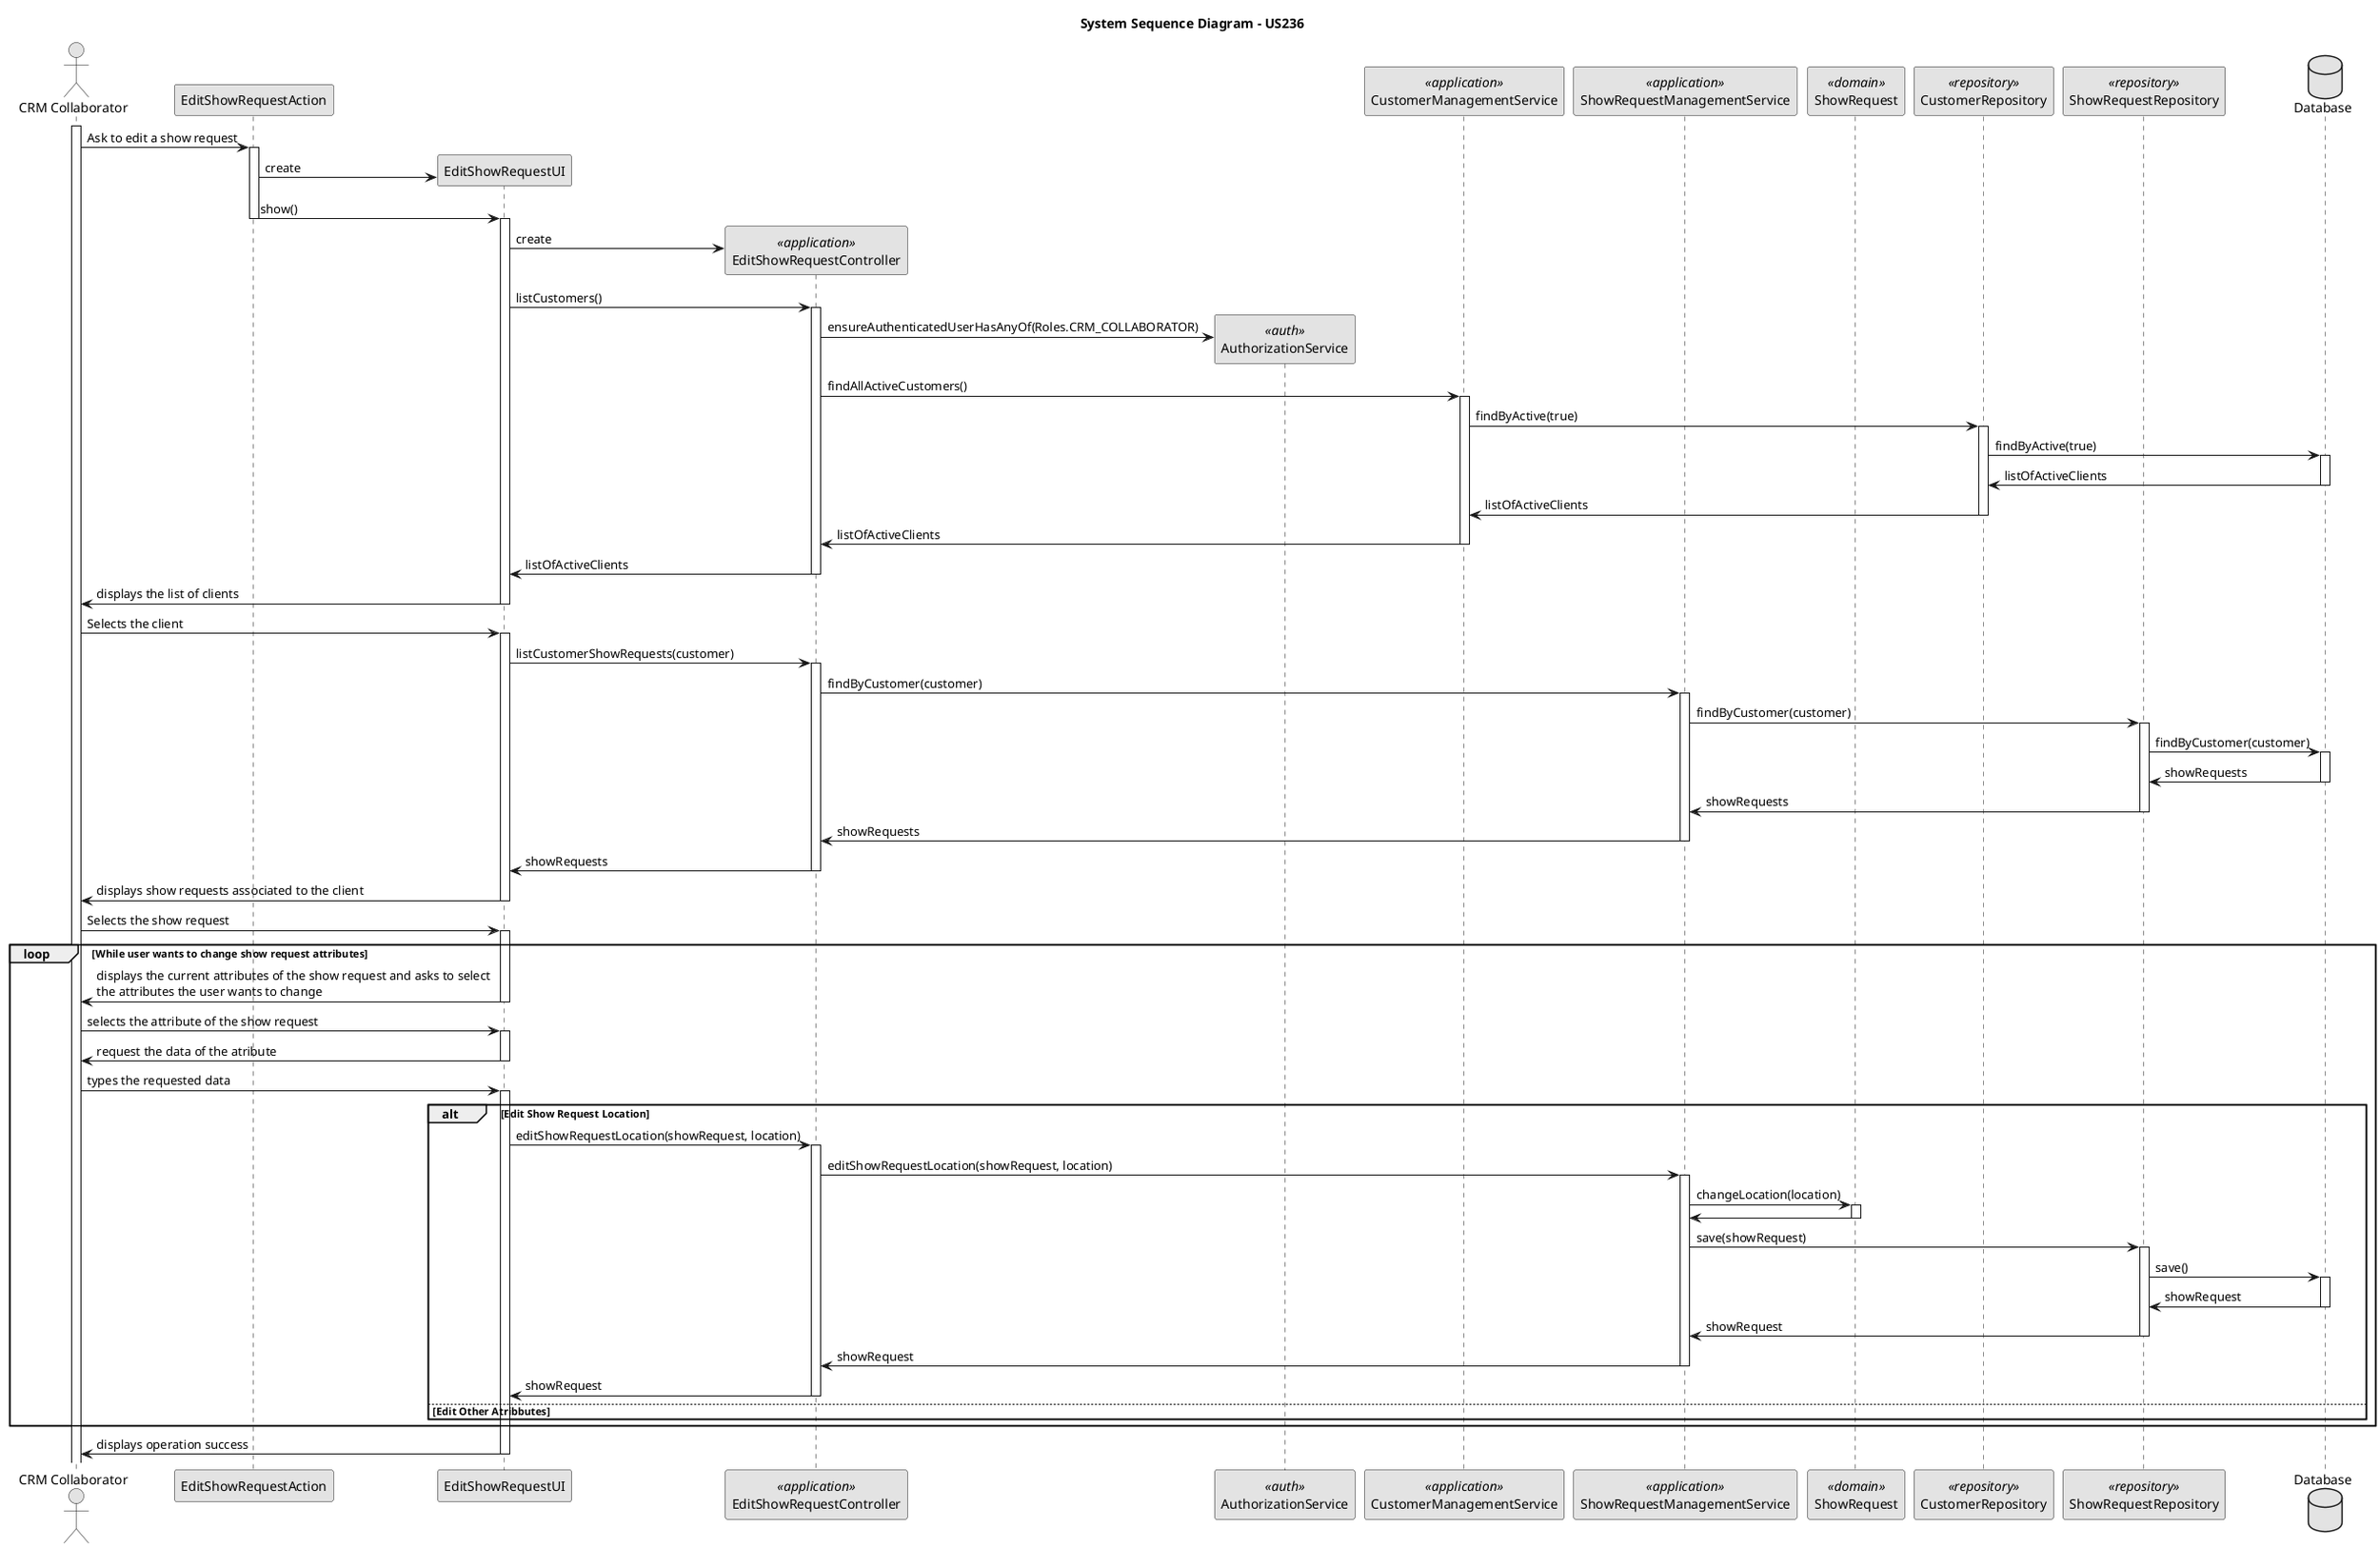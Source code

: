 @startuml
skinparam monochrome true
skinparam packageStyle rectangle
skinparam shadowing false

actor "CRM Collaborator" as crmCollaborator
participant "EditShowRequestAction" as ACTION
participant "EditShowRequestUI" as UI
participant "EditShowRequestController" as CTRL <<application>>
participant "AuthorizationService" as AuthorizationService <<auth>>
participant "CustomerManagementService" as CustomerManagementService <<application>>
participant "ShowRequestManagementService" as ShowRequestManagementService <<application>>
participant "ShowRequest" as ShowRequest <<domain>>
participant "CustomerRepository" as CustomerRepository <<repository>>
participant "ShowRequestRepository" as ShowRequestRepository <<repository>>
database "Database" as Database

title System Sequence Diagram - US236

activate crmCollaborator

     crmCollaborator -> ACTION : Ask to edit a show request
     activate ACTION

        ACTION -> UI**: create
        ACTION -> UI : show()
        deactivate ACTION

        activate UI

            UI -> CTRL**: create
            UI -> CTRL : listCustomers()
            activate CTRL

                CTRL -> AuthorizationService** : ensureAuthenticatedUserHasAnyOf(Roles.CRM_COLLABORATOR)
                CTRL -> CustomerManagementService : findAllActiveCustomers()
                activate CustomerManagementService

                    CustomerManagementService -> CustomerRepository : findByActive(true)
                    activate CustomerRepository

                        CustomerRepository -> Database : findByActive(true)
                        activate Database

                            Database -> CustomerRepository : listOfActiveClients
                        deactivate Database

                        CustomerRepository -> CustomerManagementService : listOfActiveClients
                    deactivate CustomerRepository

                    CustomerManagementService -> CTRL : listOfActiveClients
                deactivate CustomerManagementService

                CTRL -> UI : listOfActiveClients
            deactivate CTRL
            UI -> crmCollaborator : displays the list of clients
     deactivate UI

     crmCollaborator -> UI : Selects the client
     activate UI

        UI -> CTRL : listCustomerShowRequests(customer)
        activate CTRL

            CTRL -> ShowRequestManagementService : findByCustomer(customer)
            activate ShowRequestManagementService

                ShowRequestManagementService -> ShowRequestRepository : findByCustomer(customer)
                activate ShowRequestRepository

                    ShowRequestRepository -> Database : findByCustomer(customer)
                    activate Database

                        Database -> ShowRequestRepository : showRequests
                    deactivate Database

                    ShowRequestRepository -> ShowRequestManagementService : showRequests
                deactivate ShowRequestRepository

                ShowRequestManagementService -> CTRL : showRequests
            deactivate ShowRequestManagementService

            CTRL -> UI : showRequests
        deactivate CTRL

        UI -> crmCollaborator : displays show requests associated to the client
     deactivate UI

     crmCollaborator -> UI : Selects the show request
     activate UI

          loop While user wants to change show request attributes
          UI -> crmCollaborator : displays the current attributes of the show request and asks to select \nthe attributes the user wants to change
     deactivate UI

     crmCollaborator -> UI : selects the attribute of the show request
     activate UI

        UI -> crmCollaborator : request the data of the atribute
     deactivate UI

     crmCollaborator -> UI: types the requested data
     activate UI

        alt Edit Show Request Location
        UI -> CTRL : editShowRequestLocation(showRequest, location)
        activate CTRL

            CTRL -> ShowRequestManagementService : editShowRequestLocation(showRequest, location)
            activate ShowRequestManagementService

                ShowRequestManagementService -> ShowRequest : changeLocation(location)
                activate ShowRequest

                    ShowRequest -> ShowRequestManagementService :
                deactivate ShowRequest

                ShowRequestManagementService -> ShowRequestRepository : save(showRequest)
                activate ShowRequestRepository

                    ShowRequestRepository -> Database : save()
                    activate Database

                        Database -> ShowRequestRepository : showRequest
                    deactivate Database

                    ShowRequestRepository -> ShowRequestManagementService : showRequest
                deactivate ShowRequestRepository
                ShowRequestManagementService -> CTRL : showRequest
            deactivate ShowRequestManagementService

            CTRL -> UI : showRequest
        deactivate CTRL

        else Edit Other Atribbutes
        end
        end
        UI -> crmCollaborator : displays operation success
     deactivate UI

 @enduml